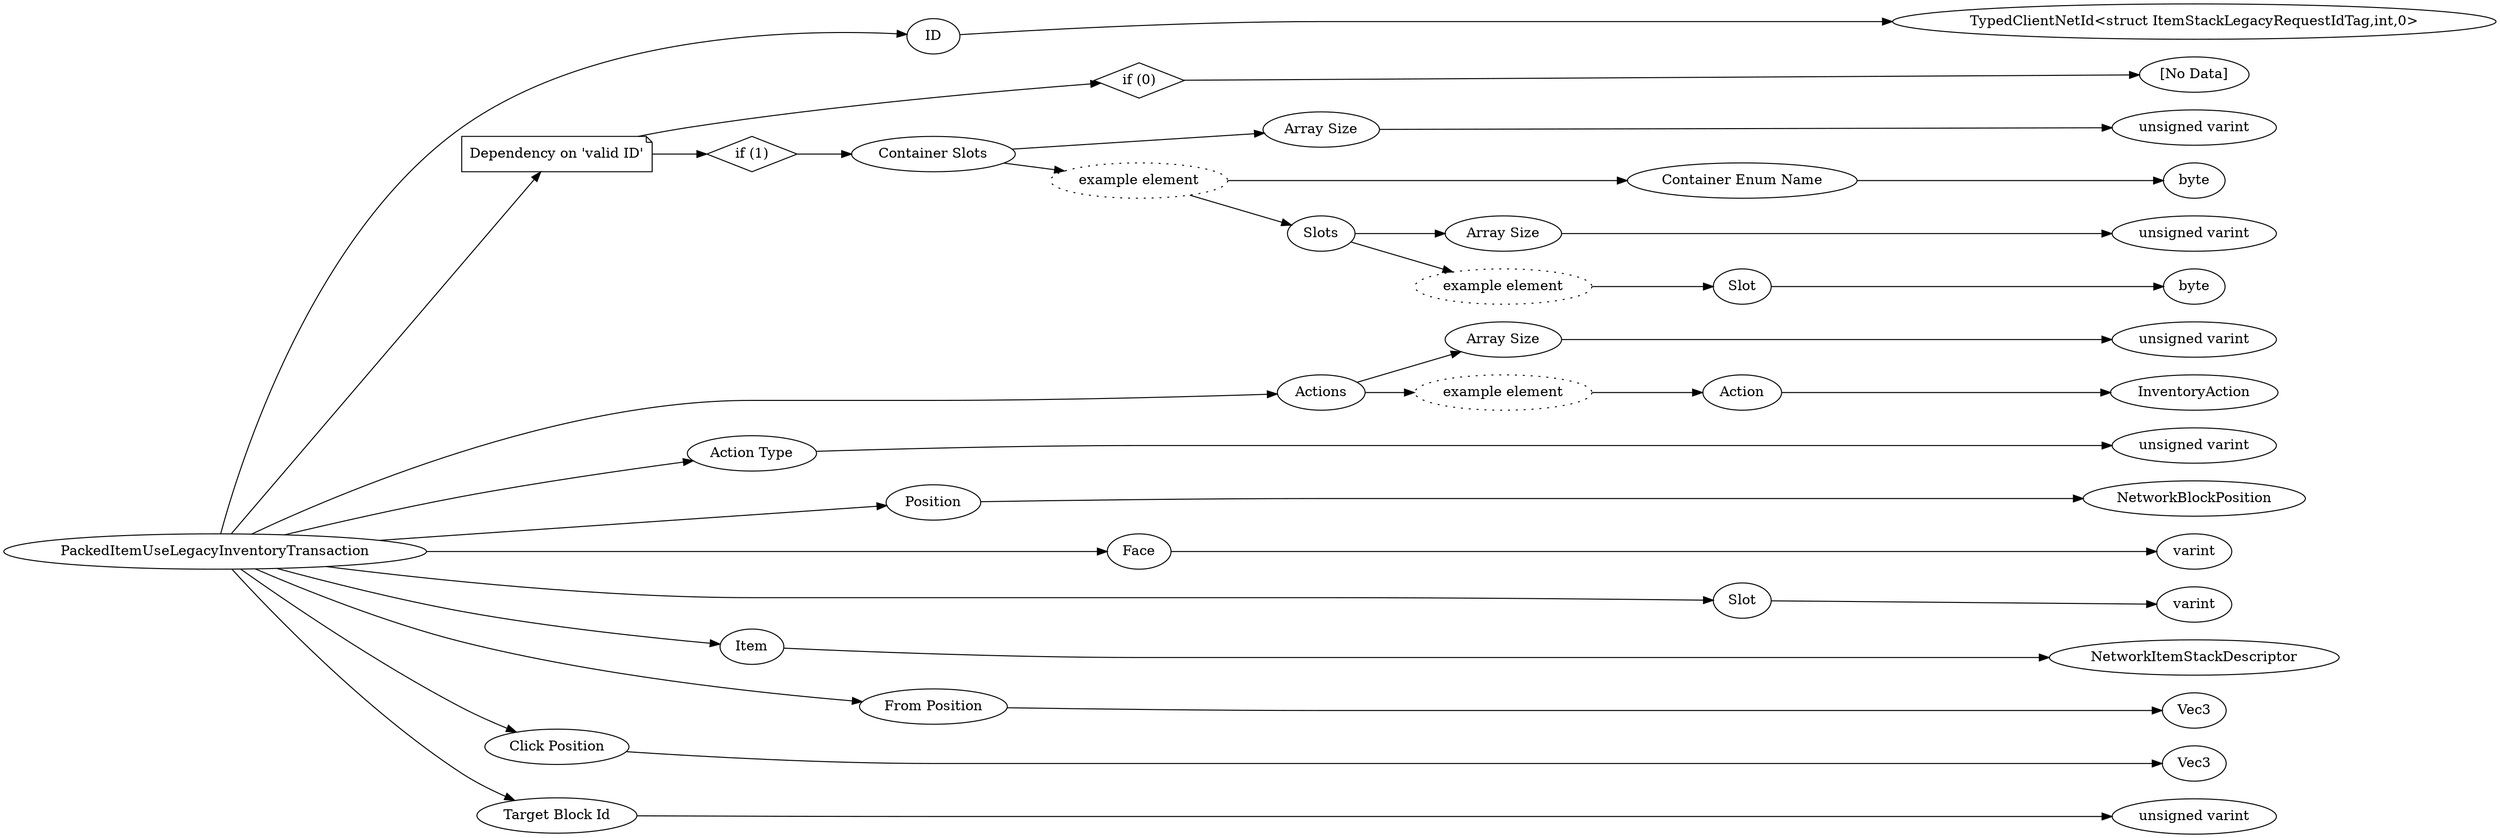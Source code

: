 digraph "PackedItemUseLegacyInventoryTransaction" {
rankdir = LR
32
32 -> 33
33 -> 37
32 -> 38
38 -> 39
39 -> 40
38 -> 41
41 -> 42
42 -> 43
43 -> 44
42 -> 45
45 -> 46
46 -> 47
45 -> 48
48 -> 49
49 -> 50
48 -> 51
51 -> 52
52 -> 53
32 -> 54
54 -> 55
55 -> 56
54 -> 57
57 -> 58
58 -> 59
32 -> 60
60 -> 61
32 -> 62
62 -> 63
32 -> 64
64 -> 65
32 -> 66
66 -> 67
32 -> 68
68 -> 69
32 -> 70
70 -> 71
32 -> 72
72 -> 73
32 -> 74
74 -> 75

32 [label="PackedItemUseLegacyInventoryTransaction",comment="name: \"PackedItemUseLegacyInventoryTransaction\", typeName: \"\", id: 32, branchId: 0, recurseId: -1, attributes: 0, notes: \"\""];
33 [label="ID",comment="name: \"ID\", typeName: \"TypedClientNetId<struct ItemStackLegacyRequestIdTag,int,0>\", id: 33, branchId: 0, recurseId: -1, attributes: 256, notes: \"\""];
37 [label="TypedClientNetId<struct ItemStackLegacyRequestIdTag,int,0>",comment="name: \"TypedClientNetId<struct ItemStackLegacyRequestIdTag,int,0>\", typeName: \"\", id: 37, branchId: 0, recurseId: -1, attributes: 512, notes: \"\""];
38 [label="Dependency on 'valid ID'",shape=note,comment="name: \"Dependency on 'valid ID'\", typeName: \"\", id: 38, branchId: 0, recurseId: -1, attributes: 2, notes: \"\""];
39 [label="if (0)",shape=diamond,comment="name: \"if (0)\", typeName: \"\", id: 39, branchId: 0, recurseId: -1, attributes: 4, notes: \"\""];
40 [label="[No Data]",comment="name: \"[No Data]\", typeName: \"\", id: 40, branchId: 0, recurseId: -1, attributes: 512, notes: \"\""];
41 [label="if (1)",shape=diamond,comment="name: \"if (1)\", typeName: \"\", id: 41, branchId: 1, recurseId: -1, attributes: 4, notes: \"\""];
42 [label="Container Slots",comment="name: \"Container Slots\", typeName: \"\", id: 42, branchId: 0, recurseId: -1, attributes: 8, notes: \"\""];
43 [label="Array Size",comment="name: \"Array Size\", typeName: \"\", id: 43, branchId: 0, recurseId: -1, attributes: 0, notes: \"\""];
44 [label="unsigned varint",comment="name: \"unsigned varint\", typeName: \"\", id: 44, branchId: 0, recurseId: -1, attributes: 512, notes: \"\""];
45 [label="example element",style=dotted,comment="name: \"example element\", typeName: \"\", id: 45, branchId: 0, recurseId: -1, attributes: 16, notes: \"\""];
46 [label="Container Enum Name",comment="name: \"Container Enum Name\", typeName: \"\", id: 46, branchId: 0, recurseId: -1, attributes: 0, notes: \"\""];
47 [label="byte",comment="name: \"byte\", typeName: \"\", id: 47, branchId: 0, recurseId: -1, attributes: 512, notes: \"\""];
48 [label="Slots",comment="name: \"Slots\", typeName: \"\", id: 48, branchId: 0, recurseId: -1, attributes: 8, notes: \"\""];
49 [label="Array Size",comment="name: \"Array Size\", typeName: \"\", id: 49, branchId: 0, recurseId: -1, attributes: 0, notes: \"\""];
50 [label="unsigned varint",comment="name: \"unsigned varint\", typeName: \"\", id: 50, branchId: 0, recurseId: -1, attributes: 512, notes: \"\""];
51 [label="example element",style=dotted,comment="name: \"example element\", typeName: \"\", id: 51, branchId: 0, recurseId: -1, attributes: 16, notes: \"\""];
52 [label="Slot",comment="name: \"Slot\", typeName: \"\", id: 52, branchId: 0, recurseId: -1, attributes: 0, notes: \"\""];
53 [label="byte",comment="name: \"byte\", typeName: \"\", id: 53, branchId: 0, recurseId: -1, attributes: 512, notes: \"\""];
54 [label="Actions",comment="name: \"Actions\", typeName: \"\", id: 54, branchId: 0, recurseId: -1, attributes: 8, notes: \"\""];
55 [label="Array Size",comment="name: \"Array Size\", typeName: \"\", id: 55, branchId: 0, recurseId: -1, attributes: 0, notes: \"\""];
56 [label="unsigned varint",comment="name: \"unsigned varint\", typeName: \"\", id: 56, branchId: 0, recurseId: -1, attributes: 512, notes: \"\""];
57 [label="example element",style=dotted,comment="name: \"example element\", typeName: \"\", id: 57, branchId: 0, recurseId: -1, attributes: 16, notes: \"\""];
58 [label="Action",comment="name: \"Action\", typeName: \"InventoryAction\", id: 58, branchId: 0, recurseId: -1, attributes: 256, notes: \"\""];
59 [label="InventoryAction",comment="name: \"InventoryAction\", typeName: \"\", id: 59, branchId: 0, recurseId: -1, attributes: 512, notes: \"\""];
60 [label="Action Type",comment="name: \"Action Type\", typeName: \"\", id: 60, branchId: 0, recurseId: -1, attributes: 0, notes: \"\""];
61 [label="unsigned varint",comment="name: \"unsigned varint\", typeName: \"\", id: 61, branchId: 0, recurseId: -1, attributes: 512, notes: \"\""];
62 [label="Position",comment="name: \"Position\", typeName: \"NetworkBlockPosition\", id: 62, branchId: 0, recurseId: -1, attributes: 256, notes: \"\""];
63 [label="NetworkBlockPosition",comment="name: \"NetworkBlockPosition\", typeName: \"\", id: 63, branchId: 0, recurseId: -1, attributes: 512, notes: \"\""];
64 [label="Face",comment="name: \"Face\", typeName: \"\", id: 64, branchId: 0, recurseId: -1, attributes: 0, notes: \"\""];
65 [label="varint",comment="name: \"varint\", typeName: \"\", id: 65, branchId: 0, recurseId: -1, attributes: 512, notes: \"\""];
66 [label="Slot",comment="name: \"Slot\", typeName: \"\", id: 66, branchId: 0, recurseId: -1, attributes: 0, notes: \"\""];
67 [label="varint",comment="name: \"varint\", typeName: \"\", id: 67, branchId: 0, recurseId: -1, attributes: 512, notes: \"\""];
68 [label="Item",comment="name: \"Item\", typeName: \"NetworkItemStackDescriptor\", id: 68, branchId: 0, recurseId: -1, attributes: 256, notes: \"\""];
69 [label="NetworkItemStackDescriptor",comment="name: \"NetworkItemStackDescriptor\", typeName: \"\", id: 69, branchId: 0, recurseId: -1, attributes: 512, notes: \"\""];
70 [label="From Position",comment="name: \"From Position\", typeName: \"Vec3\", id: 70, branchId: 0, recurseId: -1, attributes: 256, notes: \"\""];
71 [label="Vec3",comment="name: \"Vec3\", typeName: \"\", id: 71, branchId: 0, recurseId: -1, attributes: 512, notes: \"\""];
72 [label="Click Position",comment="name: \"Click Position\", typeName: \"Vec3\", id: 72, branchId: 0, recurseId: -1, attributes: 256, notes: \"\""];
73 [label="Vec3",comment="name: \"Vec3\", typeName: \"\", id: 73, branchId: 0, recurseId: -1, attributes: 512, notes: \"\""];
74 [label="Target Block Id",comment="name: \"Target Block Id\", typeName: \"\", id: 74, branchId: 0, recurseId: -1, attributes: 0, notes: \"\""];
75 [label="unsigned varint",comment="name: \"unsigned varint\", typeName: \"\", id: 75, branchId: 0, recurseId: -1, attributes: 512, notes: \"\""];
{ rank = max;37;40;44;47;50;53;56;59;61;63;65;67;69;71;73;75}

}
